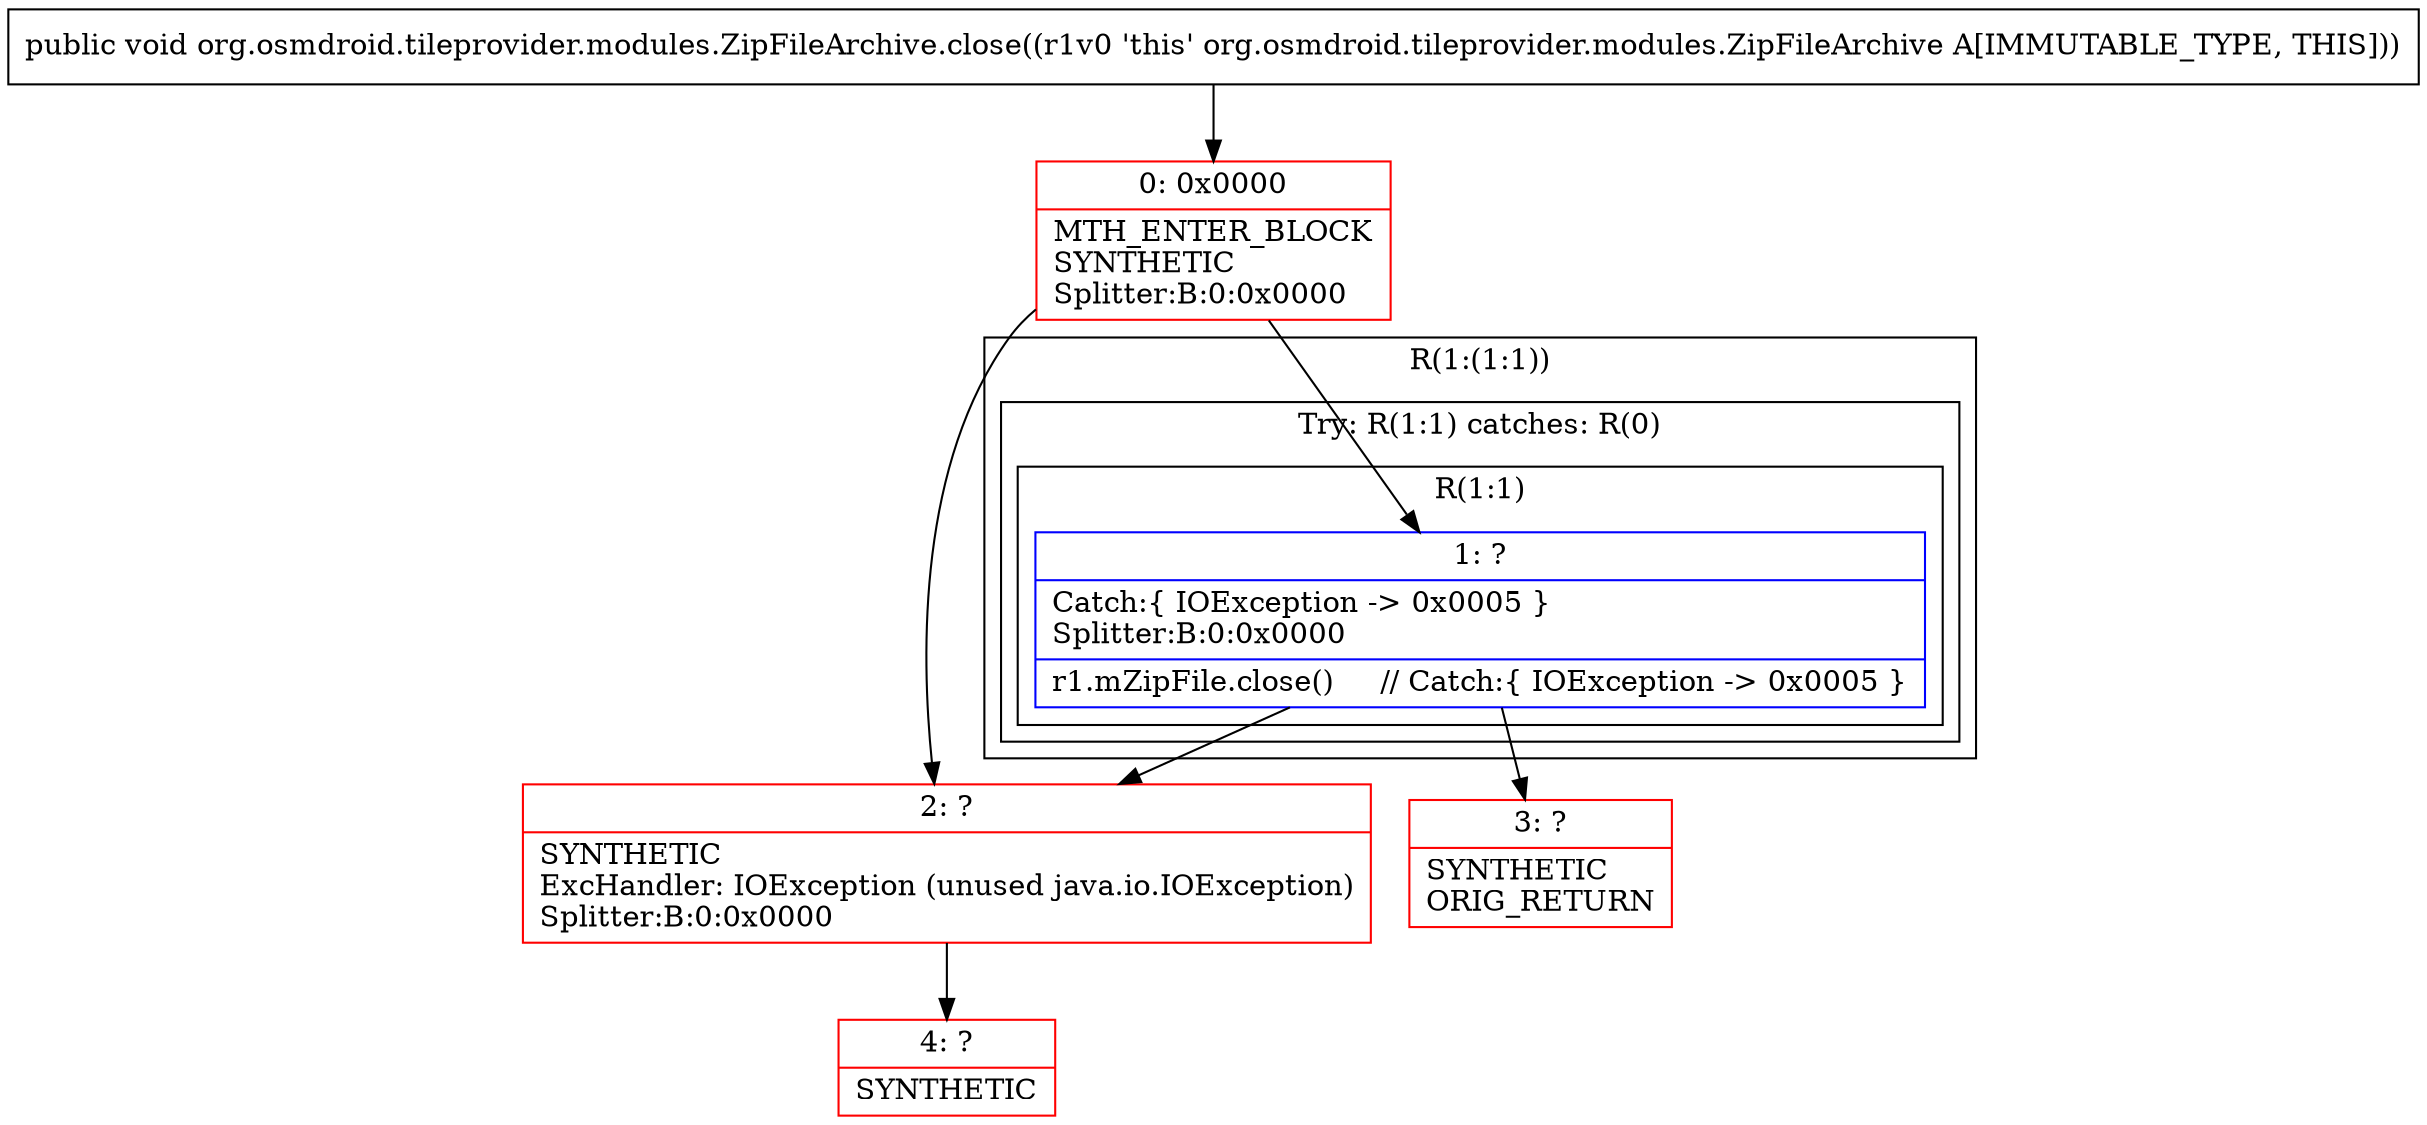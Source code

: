 digraph "CFG fororg.osmdroid.tileprovider.modules.ZipFileArchive.close()V" {
subgraph cluster_Region_13559855 {
label = "R(1:(1:1))";
node [shape=record,color=blue];
subgraph cluster_TryCatchRegion_1320730341 {
label = "Try: R(1:1) catches: R(0)";
node [shape=record,color=blue];
subgraph cluster_Region_335122264 {
label = "R(1:1)";
node [shape=record,color=blue];
Node_1 [shape=record,label="{1\:\ ?|Catch:\{ IOException \-\> 0x0005 \}\lSplitter:B:0:0x0000\l|r1.mZipFile.close()     \/\/ Catch:\{ IOException \-\> 0x0005 \}\l}"];
}
subgraph cluster_Region_675673248 {
label = "R(0) | ExcHandler: IOException (unused java.io.IOException)\l";
node [shape=record,color=blue];
}
}
}
subgraph cluster_Region_675673248 {
label = "R(0) | ExcHandler: IOException (unused java.io.IOException)\l";
node [shape=record,color=blue];
}
Node_0 [shape=record,color=red,label="{0\:\ 0x0000|MTH_ENTER_BLOCK\lSYNTHETIC\lSplitter:B:0:0x0000\l}"];
Node_2 [shape=record,color=red,label="{2\:\ ?|SYNTHETIC\lExcHandler: IOException (unused java.io.IOException)\lSplitter:B:0:0x0000\l}"];
Node_3 [shape=record,color=red,label="{3\:\ ?|SYNTHETIC\lORIG_RETURN\l}"];
Node_4 [shape=record,color=red,label="{4\:\ ?|SYNTHETIC\l}"];
MethodNode[shape=record,label="{public void org.osmdroid.tileprovider.modules.ZipFileArchive.close((r1v0 'this' org.osmdroid.tileprovider.modules.ZipFileArchive A[IMMUTABLE_TYPE, THIS])) }"];
MethodNode -> Node_0;
Node_1 -> Node_2;
Node_1 -> Node_3;
Node_0 -> Node_1;
Node_0 -> Node_2;
Node_2 -> Node_4;
}

